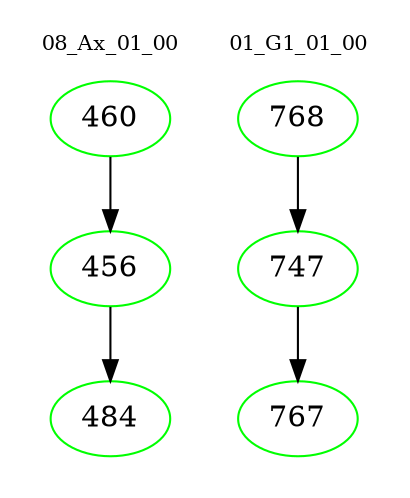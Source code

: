 digraph{
subgraph cluster_0 {
color = white
label = "08_Ax_01_00";
fontsize=10;
T0_460 [label="460", color="green"]
T0_460 -> T0_456 [color="black"]
T0_456 [label="456", color="green"]
T0_456 -> T0_484 [color="black"]
T0_484 [label="484", color="green"]
}
subgraph cluster_1 {
color = white
label = "01_G1_01_00";
fontsize=10;
T1_768 [label="768", color="green"]
T1_768 -> T1_747 [color="black"]
T1_747 [label="747", color="green"]
T1_747 -> T1_767 [color="black"]
T1_767 [label="767", color="green"]
}
}
